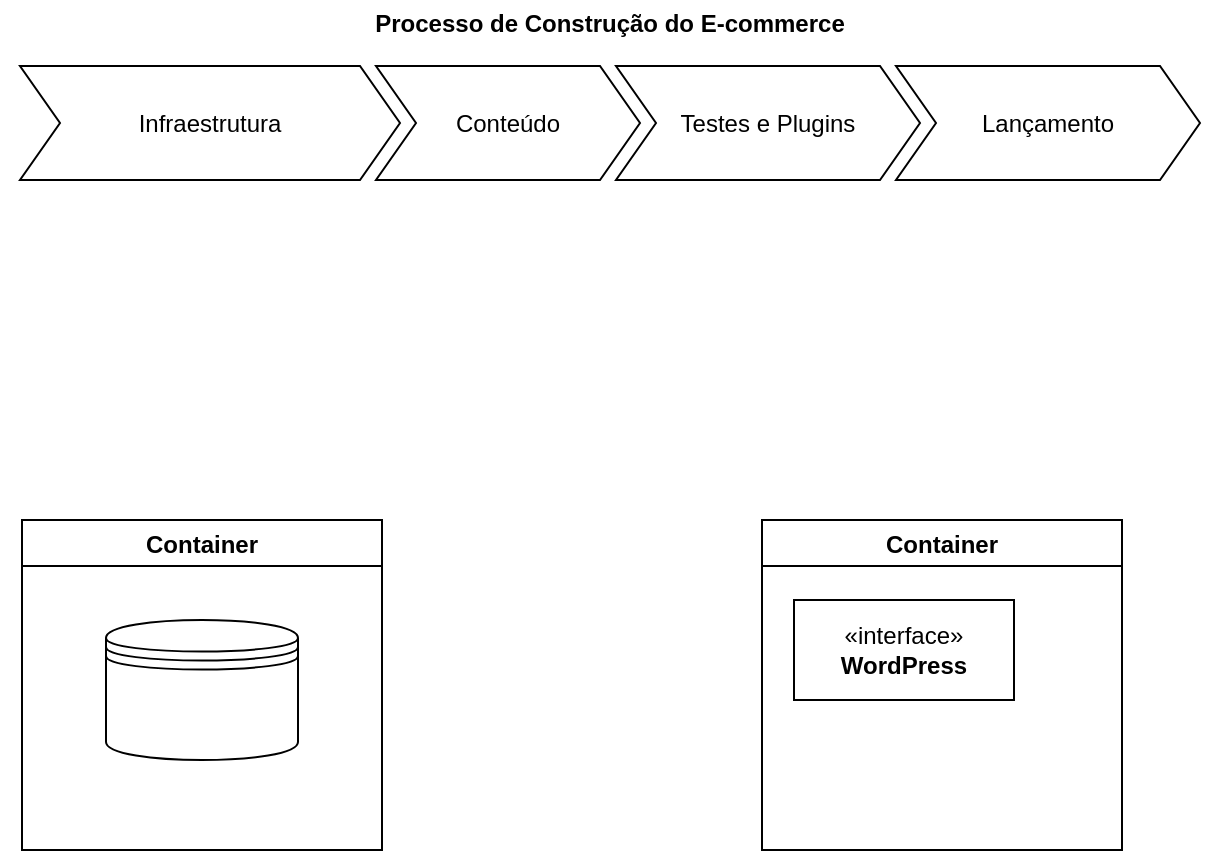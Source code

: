 <mxfile version="28.0.9">
  <diagram name="Página-1" id="ZVZ7jTIvL17zGGQucUL8">
    <mxGraphModel dx="1185" dy="620" grid="1" gridSize="10" guides="1" tooltips="1" connect="1" arrows="1" fold="1" page="1" pageScale="1" pageWidth="827" pageHeight="1169" math="0" shadow="0">
      <root>
        <mxCell id="0" />
        <mxCell id="1" parent="0" />
        <mxCell id="BXEyziA70Odwe0ixI2s9-1" value="" style="shape=datastore;whiteSpace=wrap;html=1;" vertex="1" parent="1">
          <mxGeometry x="162" y="350" width="96" height="70" as="geometry" />
        </mxCell>
        <mxCell id="BXEyziA70Odwe0ixI2s9-2" value="Processo de Construção do E-commerce" style="swimlane;childLayout=stackLayout;horizontal=1;fillColor=none;horizontalStack=1;resizeParent=1;resizeParentMax=0;resizeLast=0;collapsible=0;strokeColor=none;stackBorder=10;stackSpacing=-12;resizable=1;align=center;points=[];whiteSpace=wrap;html=1;" vertex="1" parent="1">
          <mxGeometry x="109" y="40" width="610" height="100" as="geometry" />
        </mxCell>
        <mxCell id="BXEyziA70Odwe0ixI2s9-3" value="Infraestrutura" style="shape=step;perimeter=stepPerimeter;fixedSize=1;points=[];whiteSpace=wrap;html=1;" vertex="1" parent="BXEyziA70Odwe0ixI2s9-2">
          <mxGeometry x="10" y="33" width="190" height="57" as="geometry" />
        </mxCell>
        <mxCell id="BXEyziA70Odwe0ixI2s9-4" value="Conteúdo" style="shape=step;perimeter=stepPerimeter;fixedSize=1;points=[];whiteSpace=wrap;html=1;" vertex="1" parent="BXEyziA70Odwe0ixI2s9-2">
          <mxGeometry x="188" y="33" width="132" height="57" as="geometry" />
        </mxCell>
        <mxCell id="BXEyziA70Odwe0ixI2s9-5" value="Testes e Plugins" style="shape=step;perimeter=stepPerimeter;fixedSize=1;points=[];whiteSpace=wrap;html=1;" vertex="1" parent="BXEyziA70Odwe0ixI2s9-2">
          <mxGeometry x="308" y="33" width="152" height="57" as="geometry" />
        </mxCell>
        <mxCell id="BXEyziA70Odwe0ixI2s9-7" value="Lançamento" style="shape=step;perimeter=stepPerimeter;fixedSize=1;points=[];whiteSpace=wrap;html=1;" vertex="1" parent="BXEyziA70Odwe0ixI2s9-2">
          <mxGeometry x="448" y="33" width="152" height="57" as="geometry" />
        </mxCell>
        <mxCell id="BXEyziA70Odwe0ixI2s9-9" value="Container" style="swimlane;" vertex="1" parent="1">
          <mxGeometry x="120" y="300" width="180" height="165" as="geometry" />
        </mxCell>
        <mxCell id="BXEyziA70Odwe0ixI2s9-10" value="Container" style="swimlane;" vertex="1" parent="1">
          <mxGeometry x="490" y="300" width="180" height="165" as="geometry" />
        </mxCell>
        <mxCell id="BXEyziA70Odwe0ixI2s9-11" value="«interface»&lt;br&gt;&lt;b&gt;WordPress&lt;/b&gt;" style="html=1;whiteSpace=wrap;" vertex="1" parent="BXEyziA70Odwe0ixI2s9-10">
          <mxGeometry x="16" y="40" width="110" height="50" as="geometry" />
        </mxCell>
      </root>
    </mxGraphModel>
  </diagram>
</mxfile>
